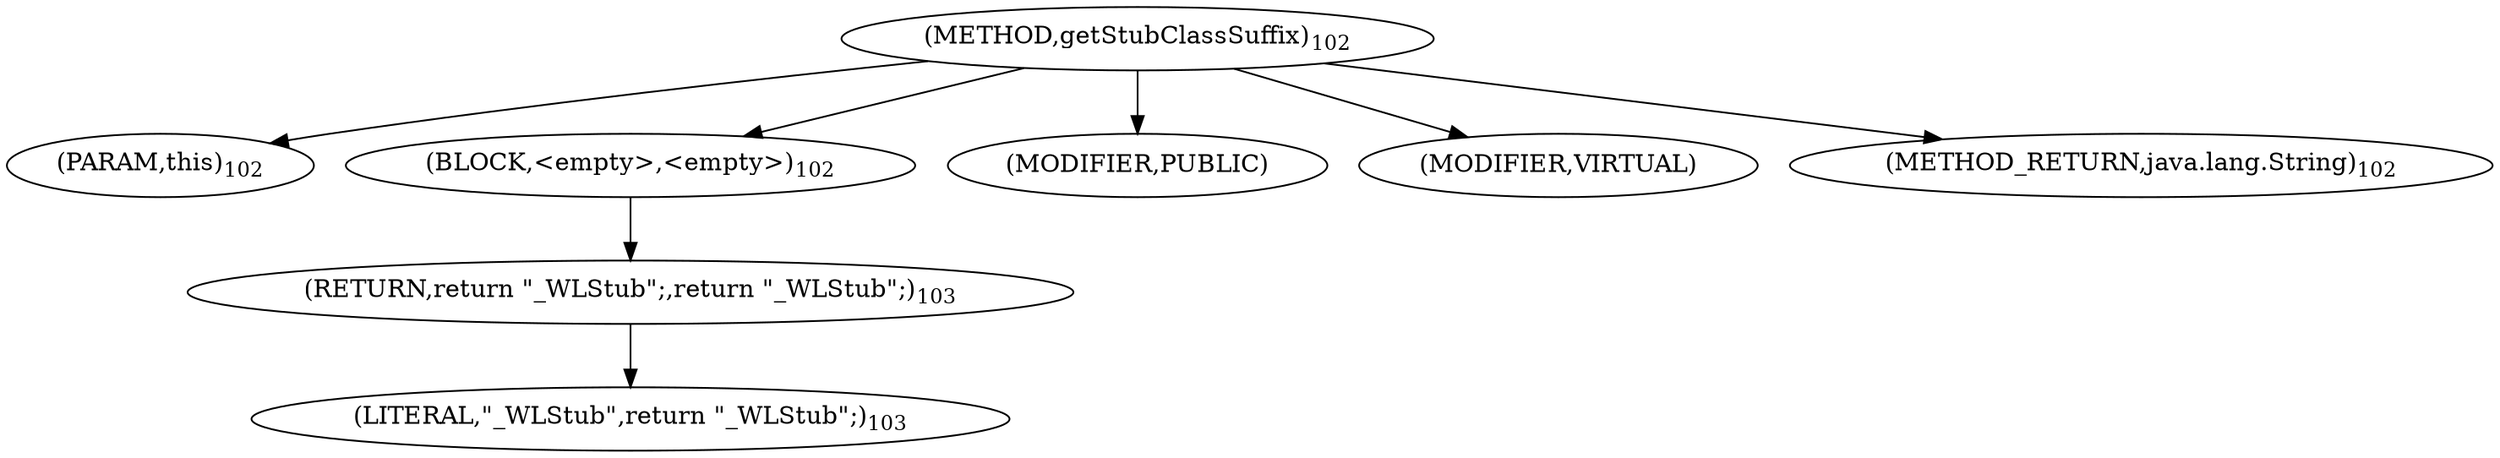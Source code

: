 digraph "getStubClassSuffix" {  
"100" [label = <(METHOD,getStubClassSuffix)<SUB>102</SUB>> ]
"101" [label = <(PARAM,this)<SUB>102</SUB>> ]
"102" [label = <(BLOCK,&lt;empty&gt;,&lt;empty&gt;)<SUB>102</SUB>> ]
"103" [label = <(RETURN,return &quot;_WLStub&quot;;,return &quot;_WLStub&quot;;)<SUB>103</SUB>> ]
"104" [label = <(LITERAL,&quot;_WLStub&quot;,return &quot;_WLStub&quot;;)<SUB>103</SUB>> ]
"105" [label = <(MODIFIER,PUBLIC)> ]
"106" [label = <(MODIFIER,VIRTUAL)> ]
"107" [label = <(METHOD_RETURN,java.lang.String)<SUB>102</SUB>> ]
  "100" -> "101" 
  "100" -> "102" 
  "100" -> "105" 
  "100" -> "106" 
  "100" -> "107" 
  "102" -> "103" 
  "103" -> "104" 
}
